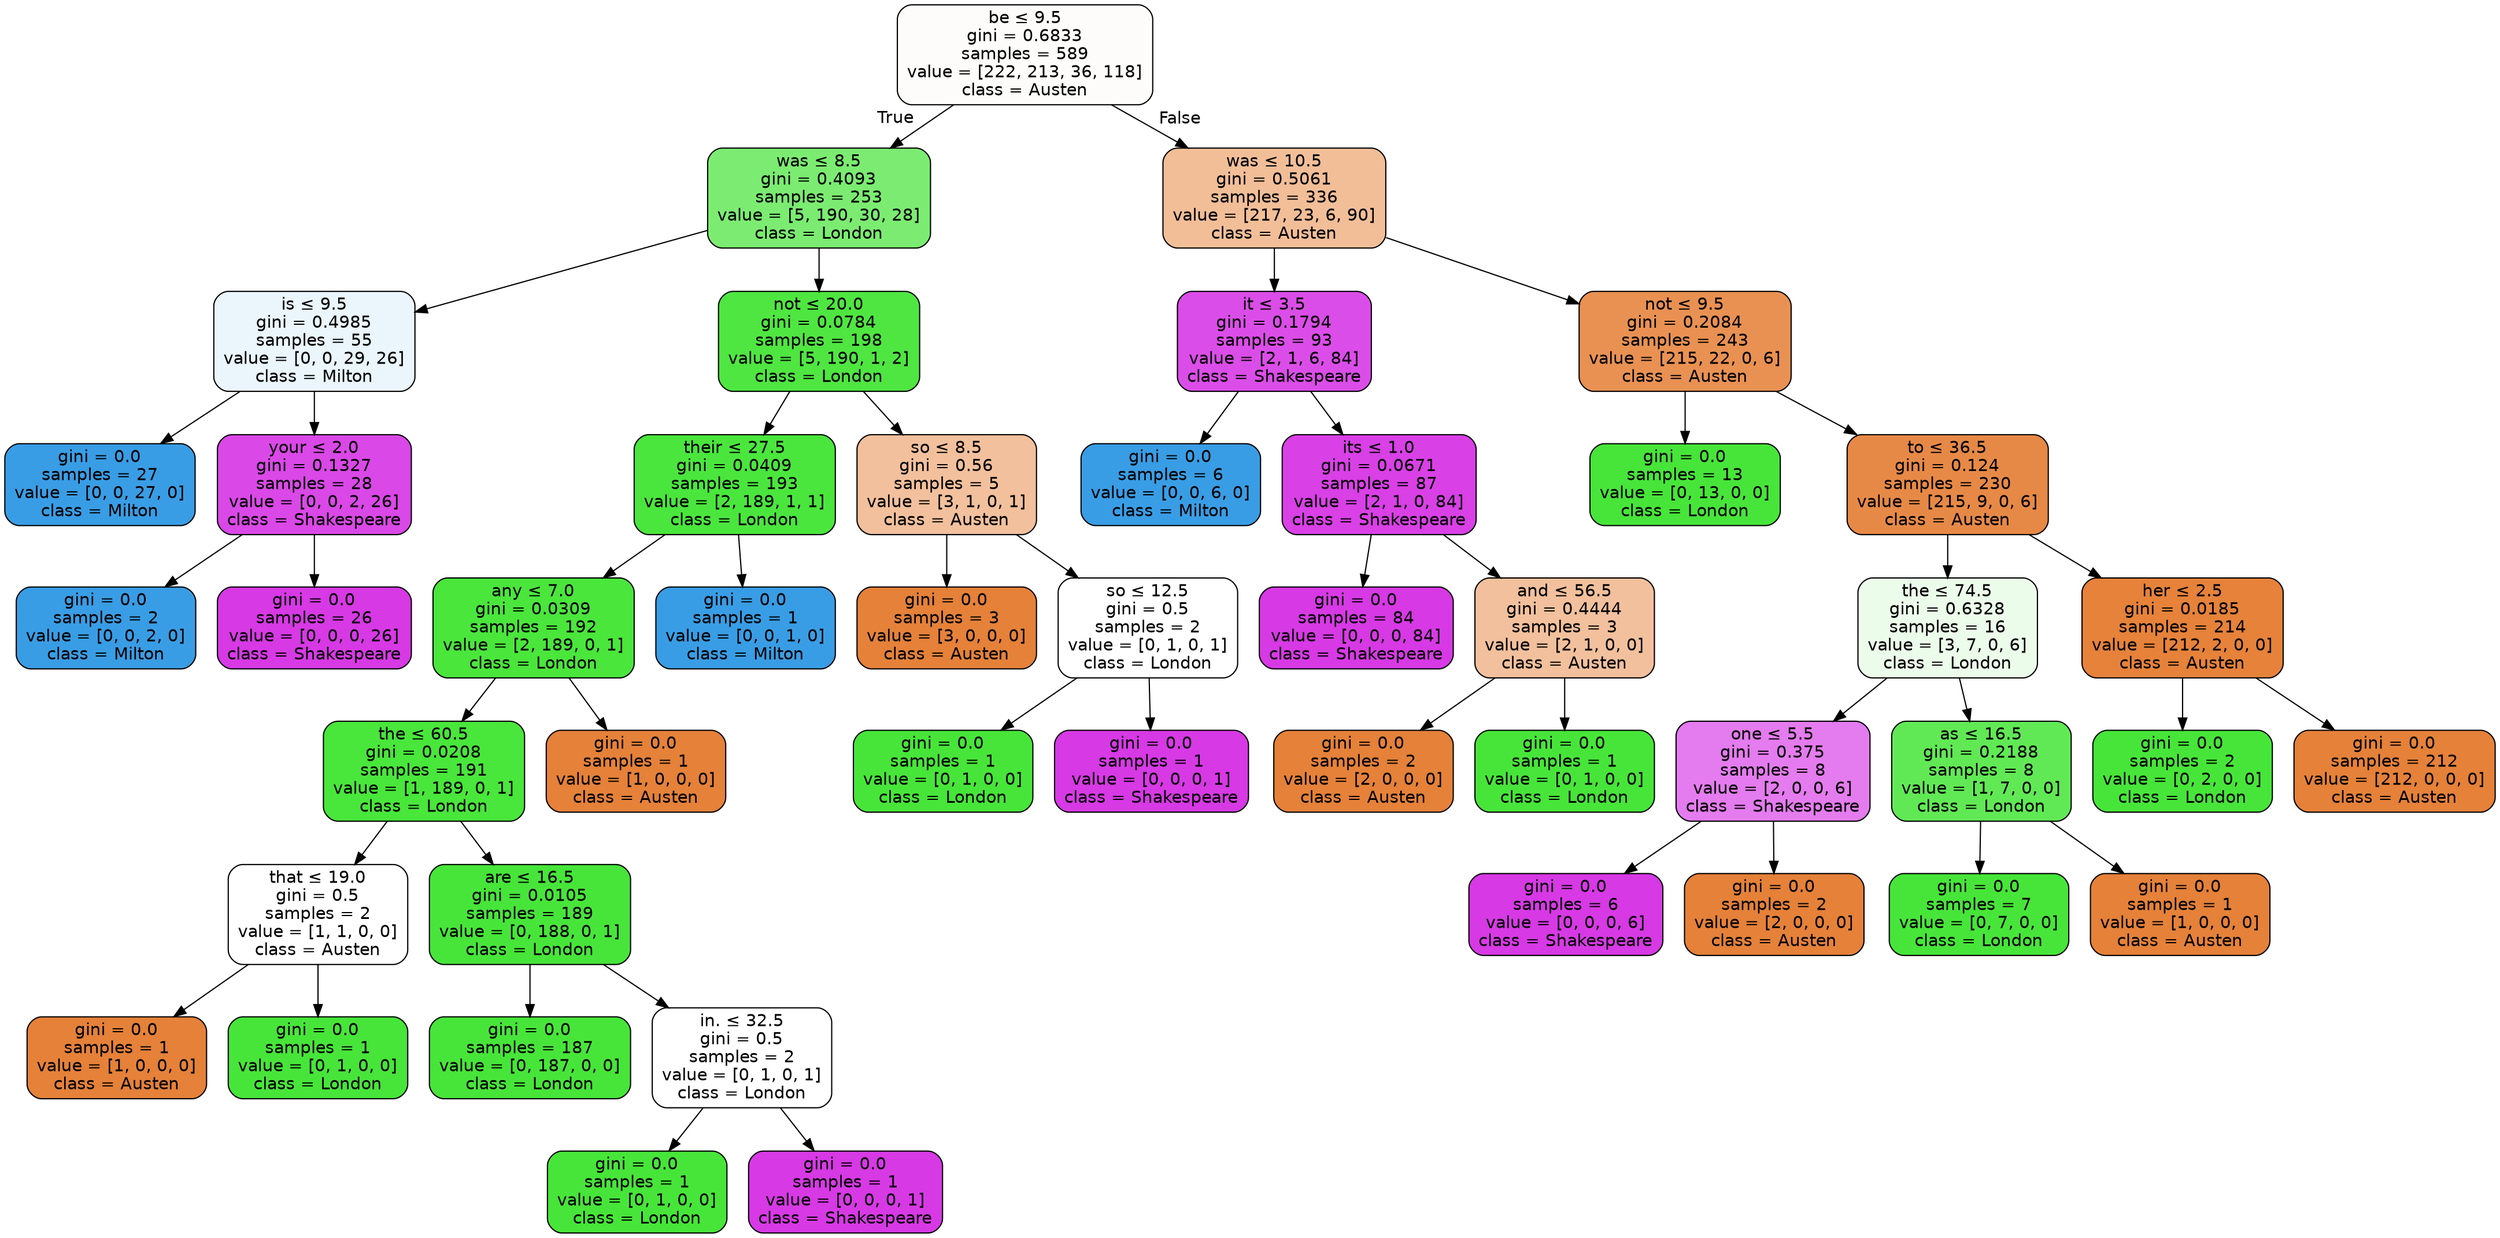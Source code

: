 digraph Tree {
node [shape=box, style="filled, rounded", color="black", fontname=helvetica] ;
edge [fontname=helvetica] ;
0 [label=<be &le; 9.5<br/>gini = 0.6833<br/>samples = 589<br/>value = [222, 213, 36, 118]<br/>class = Austen>, fillcolor="#e5813906"] ;
1 [label=<was &le; 8.5<br/>gini = 0.4093<br/>samples = 253<br/>value = [5, 190, 30, 28]<br/>class = London>, fillcolor="#47e539b7"] ;
0 -> 1 [labeldistance=2.5, labelangle=45, headlabel="True"] ;
2 [label=<is &le; 9.5<br/>gini = 0.4985<br/>samples = 55<br/>value = [0, 0, 29, 26]<br/>class = Milton>, fillcolor="#399de51a"] ;
1 -> 2 ;
3 [label=<gini = 0.0<br/>samples = 27<br/>value = [0, 0, 27, 0]<br/>class = Milton>, fillcolor="#399de5ff"] ;
2 -> 3 ;
4 [label=<your &le; 2.0<br/>gini = 0.1327<br/>samples = 28<br/>value = [0, 0, 2, 26]<br/>class = Shakespeare>, fillcolor="#d739e5eb"] ;
2 -> 4 ;
5 [label=<gini = 0.0<br/>samples = 2<br/>value = [0, 0, 2, 0]<br/>class = Milton>, fillcolor="#399de5ff"] ;
4 -> 5 ;
6 [label=<gini = 0.0<br/>samples = 26<br/>value = [0, 0, 0, 26]<br/>class = Shakespeare>, fillcolor="#d739e5ff"] ;
4 -> 6 ;
7 [label=<not &le; 20.0<br/>gini = 0.0784<br/>samples = 198<br/>value = [5, 190, 1, 2]<br/>class = London>, fillcolor="#47e539f4"] ;
1 -> 7 ;
8 [label=<their &le; 27.5<br/>gini = 0.0409<br/>samples = 193<br/>value = [2, 189, 1, 1]<br/>class = London>, fillcolor="#47e539fa"] ;
7 -> 8 ;
9 [label=<any &le; 7.0<br/>gini = 0.0309<br/>samples = 192<br/>value = [2, 189, 0, 1]<br/>class = London>, fillcolor="#47e539fb"] ;
8 -> 9 ;
10 [label=<the &le; 60.5<br/>gini = 0.0208<br/>samples = 191<br/>value = [1, 189, 0, 1]<br/>class = London>, fillcolor="#47e539fc"] ;
9 -> 10 ;
11 [label=<that &le; 19.0<br/>gini = 0.5<br/>samples = 2<br/>value = [1, 1, 0, 0]<br/>class = Austen>, fillcolor="#e5813900"] ;
10 -> 11 ;
12 [label=<gini = 0.0<br/>samples = 1<br/>value = [1, 0, 0, 0]<br/>class = Austen>, fillcolor="#e58139ff"] ;
11 -> 12 ;
13 [label=<gini = 0.0<br/>samples = 1<br/>value = [0, 1, 0, 0]<br/>class = London>, fillcolor="#47e539ff"] ;
11 -> 13 ;
14 [label=<are &le; 16.5<br/>gini = 0.0105<br/>samples = 189<br/>value = [0, 188, 0, 1]<br/>class = London>, fillcolor="#47e539fe"] ;
10 -> 14 ;
15 [label=<gini = 0.0<br/>samples = 187<br/>value = [0, 187, 0, 0]<br/>class = London>, fillcolor="#47e539ff"] ;
14 -> 15 ;
16 [label=<in. &le; 32.5<br/>gini = 0.5<br/>samples = 2<br/>value = [0, 1, 0, 1]<br/>class = London>, fillcolor="#47e53900"] ;
14 -> 16 ;
17 [label=<gini = 0.0<br/>samples = 1<br/>value = [0, 1, 0, 0]<br/>class = London>, fillcolor="#47e539ff"] ;
16 -> 17 ;
18 [label=<gini = 0.0<br/>samples = 1<br/>value = [0, 0, 0, 1]<br/>class = Shakespeare>, fillcolor="#d739e5ff"] ;
16 -> 18 ;
19 [label=<gini = 0.0<br/>samples = 1<br/>value = [1, 0, 0, 0]<br/>class = Austen>, fillcolor="#e58139ff"] ;
9 -> 19 ;
20 [label=<gini = 0.0<br/>samples = 1<br/>value = [0, 0, 1, 0]<br/>class = Milton>, fillcolor="#399de5ff"] ;
8 -> 20 ;
21 [label=<so &le; 8.5<br/>gini = 0.56<br/>samples = 5<br/>value = [3, 1, 0, 1]<br/>class = Austen>, fillcolor="#e581397f"] ;
7 -> 21 ;
22 [label=<gini = 0.0<br/>samples = 3<br/>value = [3, 0, 0, 0]<br/>class = Austen>, fillcolor="#e58139ff"] ;
21 -> 22 ;
23 [label=<so &le; 12.5<br/>gini = 0.5<br/>samples = 2<br/>value = [0, 1, 0, 1]<br/>class = London>, fillcolor="#47e53900"] ;
21 -> 23 ;
24 [label=<gini = 0.0<br/>samples = 1<br/>value = [0, 1, 0, 0]<br/>class = London>, fillcolor="#47e539ff"] ;
23 -> 24 ;
25 [label=<gini = 0.0<br/>samples = 1<br/>value = [0, 0, 0, 1]<br/>class = Shakespeare>, fillcolor="#d739e5ff"] ;
23 -> 25 ;
26 [label=<was &le; 10.5<br/>gini = 0.5061<br/>samples = 336<br/>value = [217, 23, 6, 90]<br/>class = Austen>, fillcolor="#e5813984"] ;
0 -> 26 [labeldistance=2.5, labelangle=-45, headlabel="False"] ;
27 [label=<it &le; 3.5<br/>gini = 0.1794<br/>samples = 93<br/>value = [2, 1, 6, 84]<br/>class = Shakespeare>, fillcolor="#d739e5e5"] ;
26 -> 27 ;
28 [label=<gini = 0.0<br/>samples = 6<br/>value = [0, 0, 6, 0]<br/>class = Milton>, fillcolor="#399de5ff"] ;
27 -> 28 ;
29 [label=<its &le; 1.0<br/>gini = 0.0671<br/>samples = 87<br/>value = [2, 1, 0, 84]<br/>class = Shakespeare>, fillcolor="#d739e5f6"] ;
27 -> 29 ;
30 [label=<gini = 0.0<br/>samples = 84<br/>value = [0, 0, 0, 84]<br/>class = Shakespeare>, fillcolor="#d739e5ff"] ;
29 -> 30 ;
31 [label=<and &le; 56.5<br/>gini = 0.4444<br/>samples = 3<br/>value = [2, 1, 0, 0]<br/>class = Austen>, fillcolor="#e581397f"] ;
29 -> 31 ;
32 [label=<gini = 0.0<br/>samples = 2<br/>value = [2, 0, 0, 0]<br/>class = Austen>, fillcolor="#e58139ff"] ;
31 -> 32 ;
33 [label=<gini = 0.0<br/>samples = 1<br/>value = [0, 1, 0, 0]<br/>class = London>, fillcolor="#47e539ff"] ;
31 -> 33 ;
34 [label=<not &le; 9.5<br/>gini = 0.2084<br/>samples = 243<br/>value = [215, 22, 0, 6]<br/>class = Austen>, fillcolor="#e58139df"] ;
26 -> 34 ;
35 [label=<gini = 0.0<br/>samples = 13<br/>value = [0, 13, 0, 0]<br/>class = London>, fillcolor="#47e539ff"] ;
34 -> 35 ;
36 [label=<to &le; 36.5<br/>gini = 0.124<br/>samples = 230<br/>value = [215, 9, 0, 6]<br/>class = Austen>, fillcolor="#e58139ee"] ;
34 -> 36 ;
37 [label=<the &le; 74.5<br/>gini = 0.6328<br/>samples = 16<br/>value = [3, 7, 0, 6]<br/>class = London>, fillcolor="#47e5391a"] ;
36 -> 37 ;
38 [label=<one &le; 5.5<br/>gini = 0.375<br/>samples = 8<br/>value = [2, 0, 0, 6]<br/>class = Shakespeare>, fillcolor="#d739e5aa"] ;
37 -> 38 ;
39 [label=<gini = 0.0<br/>samples = 6<br/>value = [0, 0, 0, 6]<br/>class = Shakespeare>, fillcolor="#d739e5ff"] ;
38 -> 39 ;
40 [label=<gini = 0.0<br/>samples = 2<br/>value = [2, 0, 0, 0]<br/>class = Austen>, fillcolor="#e58139ff"] ;
38 -> 40 ;
41 [label=<as &le; 16.5<br/>gini = 0.2188<br/>samples = 8<br/>value = [1, 7, 0, 0]<br/>class = London>, fillcolor="#47e539db"] ;
37 -> 41 ;
42 [label=<gini = 0.0<br/>samples = 7<br/>value = [0, 7, 0, 0]<br/>class = London>, fillcolor="#47e539ff"] ;
41 -> 42 ;
43 [label=<gini = 0.0<br/>samples = 1<br/>value = [1, 0, 0, 0]<br/>class = Austen>, fillcolor="#e58139ff"] ;
41 -> 43 ;
44 [label=<her &le; 2.5<br/>gini = 0.0185<br/>samples = 214<br/>value = [212, 2, 0, 0]<br/>class = Austen>, fillcolor="#e58139fd"] ;
36 -> 44 ;
45 [label=<gini = 0.0<br/>samples = 2<br/>value = [0, 2, 0, 0]<br/>class = London>, fillcolor="#47e539ff"] ;
44 -> 45 ;
46 [label=<gini = 0.0<br/>samples = 212<br/>value = [212, 0, 0, 0]<br/>class = Austen>, fillcolor="#e58139ff"] ;
44 -> 46 ;
}